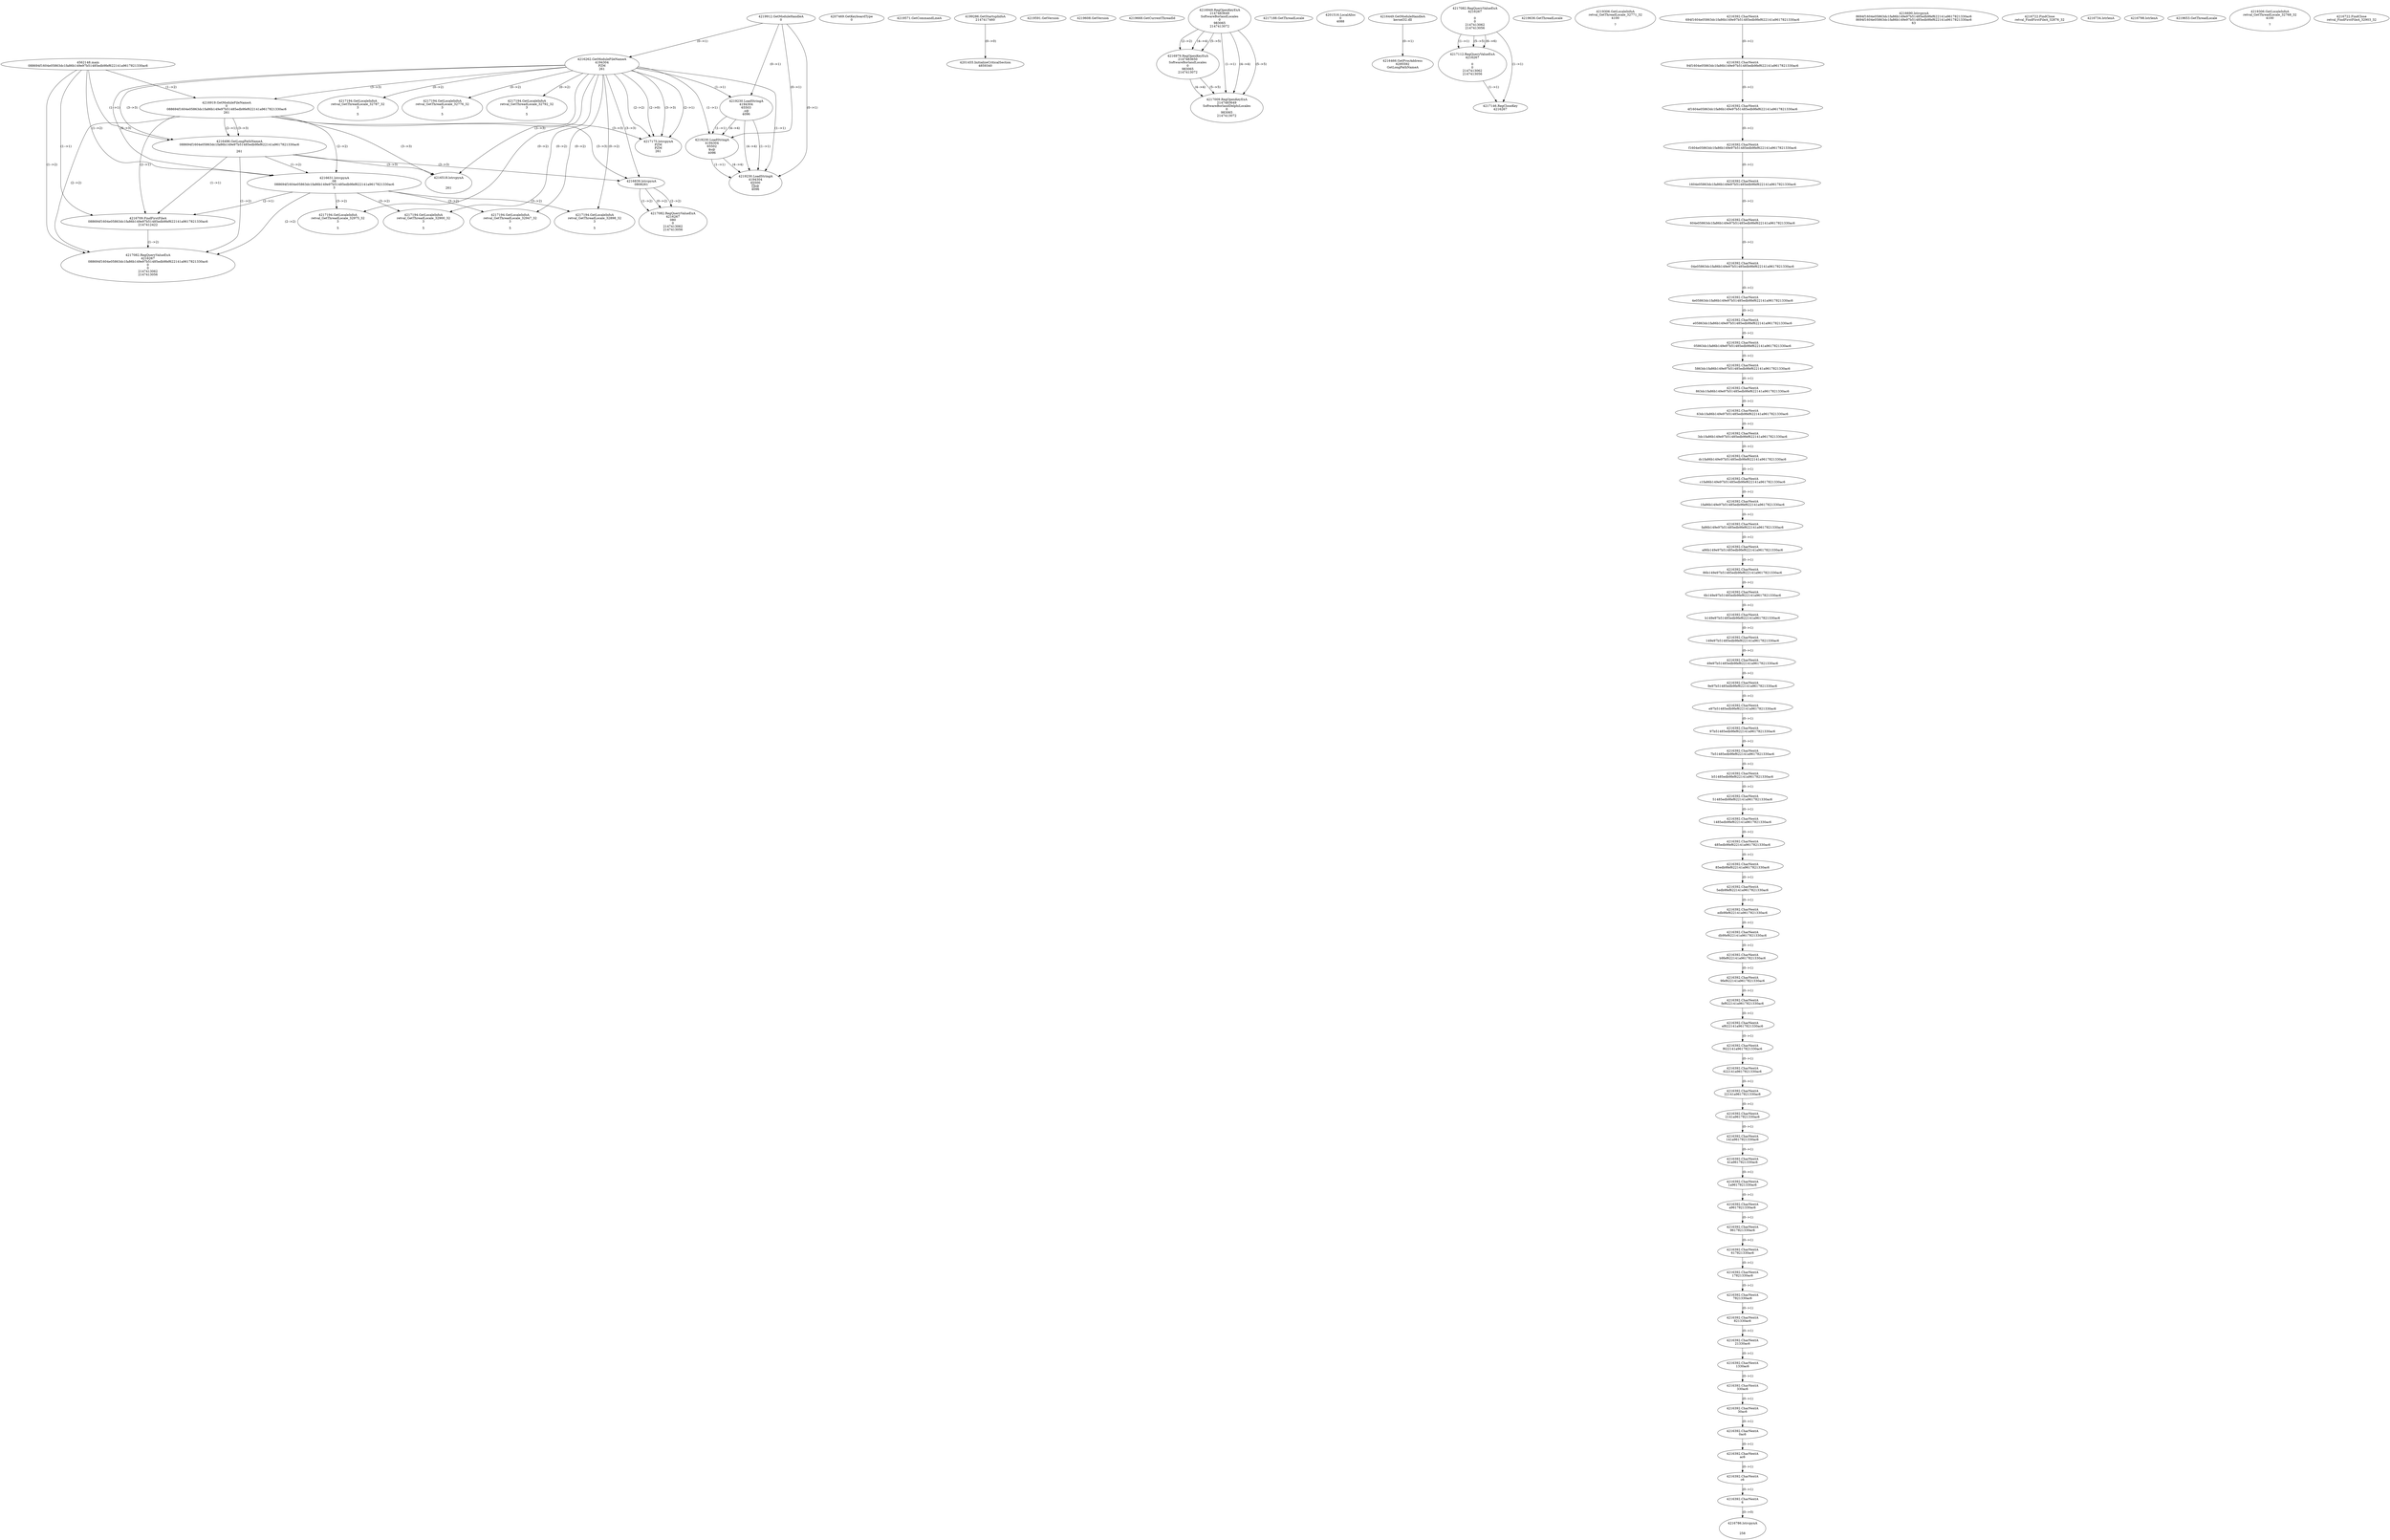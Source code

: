 // Global SCDG with merge call
digraph {
	0 [label="4562148.main
088694f1604e05863dc1fa86b149e97b51485edb9fef622141a9617821330ac6"]
	1 [label="4219912.GetModuleHandleA
0"]
	2 [label="4207469.GetKeyboardType
0"]
	3 [label="4219571.GetCommandLineA
"]
	4 [label="4199286.GetStartupInfoA
2147417460"]
	5 [label="4219591.GetVersion
"]
	6 [label="4219608.GetVersion
"]
	7 [label="4219668.GetCurrentThreadId
"]
	8 [label="4216262.GetModuleFileNameA
4194304
PZM
261"]
	1 -> 8 [label="(0-->1)"]
	9 [label="4216919.GetModuleFileNameA
0
088694f1604e05863dc1fa86b149e97b51485edb9fef622141a9617821330ac6
261"]
	0 -> 9 [label="(1-->2)"]
	8 -> 9 [label="(3-->3)"]
	10 [label="4216949.RegOpenKeyExA
2147483649
Software\Borland\Locales
0
983065
2147413072"]
	11 [label="4216979.RegOpenKeyExA
2147483650
Software\Borland\Locales
0
983065
2147413072"]
	10 -> 11 [label="(2-->2)"]
	10 -> 11 [label="(4-->4)"]
	10 -> 11 [label="(5-->5)"]
	12 [label="4217009.RegOpenKeyExA
2147483649
Software\Borland\Delphi\Locales
0
983065
2147413072"]
	10 -> 12 [label="(1-->1)"]
	10 -> 12 [label="(4-->4)"]
	11 -> 12 [label="(4-->4)"]
	10 -> 12 [label="(5-->5)"]
	11 -> 12 [label="(5-->5)"]
	13 [label="4217175.lstrcpynA
PZM
PZM
261"]
	8 -> 13 [label="(2-->1)"]
	8 -> 13 [label="(2-->2)"]
	8 -> 13 [label="(3-->3)"]
	9 -> 13 [label="(3-->3)"]
	8 -> 13 [label="(2-->0)"]
	14 [label="4217188.GetThreadLocale
"]
	15 [label="4217194.GetLocaleInfoA
retval_GetThreadLocale_32776_32
3

5"]
	8 -> 15 [label="(0-->2)"]
	16 [label="4219230.LoadStringA
4194304
65503
,s@
4096"]
	1 -> 16 [label="(0-->1)"]
	8 -> 16 [label="(1-->1)"]
	17 [label="4201455.InitializeCriticalSection
4859340"]
	4 -> 17 [label="(0-->0)"]
	18 [label="4201516.LocalAlloc
0
4088"]
	19 [label="4216449.GetModuleHandleA
kernel32.dll"]
	20 [label="4216466.GetProcAddress
6295592
GetLongPathNameA"]
	19 -> 20 [label="(0-->1)"]
	21 [label="4216496.GetLongPathNameA
088694f1604e05863dc1fa86b149e97b51485edb9fef622141a9617821330ac6

261"]
	0 -> 21 [label="(1-->1)"]
	9 -> 21 [label="(2-->1)"]
	8 -> 21 [label="(3-->3)"]
	9 -> 21 [label="(3-->3)"]
	22 [label="4216518.lstrcpynA


261"]
	8 -> 22 [label="(3-->3)"]
	9 -> 22 [label="(3-->3)"]
	21 -> 22 [label="(3-->3)"]
	23 [label="4217082.RegQueryValueExA
4216267

0
0
2147413062
2147413056"]
	24 [label="4217112.RegQueryValueExA
4216267

0
0
2147413062
2147413056"]
	23 -> 24 [label="(1-->1)"]
	23 -> 24 [label="(5-->5)"]
	23 -> 24 [label="(6-->6)"]
	25 [label="4217146.RegCloseKey
4216267"]
	23 -> 25 [label="(1-->1)"]
	24 -> 25 [label="(1-->1)"]
	26 [label="4217194.GetLocaleInfoA
retval_GetThreadLocale_32792_32
3

5"]
	8 -> 26 [label="(0-->2)"]
	27 [label="4219636.GetThreadLocale
"]
	28 [label="4219306.GetLocaleInfoA
retval_GetThreadLocale_32771_32
4100

7"]
	29 [label="4216631.lstrcpynA
08
088694f1604e05863dc1fa86b149e97b51485edb9fef622141a9617821330ac6
3"]
	0 -> 29 [label="(1-->2)"]
	9 -> 29 [label="(2-->2)"]
	21 -> 29 [label="(1-->2)"]
	8 -> 29 [label="(0-->3)"]
	30 [label="4216392.CharNextA
694f1604e05863dc1fa86b149e97b51485edb9fef622141a9617821330ac6"]
	31 [label="4216392.CharNextA
94f1604e05863dc1fa86b149e97b51485edb9fef622141a9617821330ac6"]
	30 -> 31 [label="(0-->1)"]
	32 [label="4216392.CharNextA
4f1604e05863dc1fa86b149e97b51485edb9fef622141a9617821330ac6"]
	31 -> 32 [label="(0-->1)"]
	33 [label="4216392.CharNextA
f1604e05863dc1fa86b149e97b51485edb9fef622141a9617821330ac6"]
	32 -> 33 [label="(0-->1)"]
	34 [label="4216392.CharNextA
1604e05863dc1fa86b149e97b51485edb9fef622141a9617821330ac6"]
	33 -> 34 [label="(0-->1)"]
	35 [label="4216392.CharNextA
604e05863dc1fa86b149e97b51485edb9fef622141a9617821330ac6"]
	34 -> 35 [label="(0-->1)"]
	36 [label="4216392.CharNextA
04e05863dc1fa86b149e97b51485edb9fef622141a9617821330ac6"]
	35 -> 36 [label="(0-->1)"]
	37 [label="4216392.CharNextA
4e05863dc1fa86b149e97b51485edb9fef622141a9617821330ac6"]
	36 -> 37 [label="(0-->1)"]
	38 [label="4216392.CharNextA
e05863dc1fa86b149e97b51485edb9fef622141a9617821330ac6"]
	37 -> 38 [label="(0-->1)"]
	39 [label="4216392.CharNextA
05863dc1fa86b149e97b51485edb9fef622141a9617821330ac6"]
	38 -> 39 [label="(0-->1)"]
	40 [label="4216392.CharNextA
5863dc1fa86b149e97b51485edb9fef622141a9617821330ac6"]
	39 -> 40 [label="(0-->1)"]
	41 [label="4216392.CharNextA
863dc1fa86b149e97b51485edb9fef622141a9617821330ac6"]
	40 -> 41 [label="(0-->1)"]
	42 [label="4216392.CharNextA
63dc1fa86b149e97b51485edb9fef622141a9617821330ac6"]
	41 -> 42 [label="(0-->1)"]
	43 [label="4216392.CharNextA
3dc1fa86b149e97b51485edb9fef622141a9617821330ac6"]
	42 -> 43 [label="(0-->1)"]
	44 [label="4216392.CharNextA
dc1fa86b149e97b51485edb9fef622141a9617821330ac6"]
	43 -> 44 [label="(0-->1)"]
	45 [label="4216392.CharNextA
c1fa86b149e97b51485edb9fef622141a9617821330ac6"]
	44 -> 45 [label="(0-->1)"]
	46 [label="4216392.CharNextA
1fa86b149e97b51485edb9fef622141a9617821330ac6"]
	45 -> 46 [label="(0-->1)"]
	47 [label="4216392.CharNextA
fa86b149e97b51485edb9fef622141a9617821330ac6"]
	46 -> 47 [label="(0-->1)"]
	48 [label="4216392.CharNextA
a86b149e97b51485edb9fef622141a9617821330ac6"]
	47 -> 48 [label="(0-->1)"]
	49 [label="4216392.CharNextA
86b149e97b51485edb9fef622141a9617821330ac6"]
	48 -> 49 [label="(0-->1)"]
	50 [label="4216392.CharNextA
6b149e97b51485edb9fef622141a9617821330ac6"]
	49 -> 50 [label="(0-->1)"]
	51 [label="4216392.CharNextA
b149e97b51485edb9fef622141a9617821330ac6"]
	50 -> 51 [label="(0-->1)"]
	52 [label="4216392.CharNextA
149e97b51485edb9fef622141a9617821330ac6"]
	51 -> 52 [label="(0-->1)"]
	53 [label="4216392.CharNextA
49e97b51485edb9fef622141a9617821330ac6"]
	52 -> 53 [label="(0-->1)"]
	54 [label="4216392.CharNextA
9e97b51485edb9fef622141a9617821330ac6"]
	53 -> 54 [label="(0-->1)"]
	55 [label="4216392.CharNextA
e97b51485edb9fef622141a9617821330ac6"]
	54 -> 55 [label="(0-->1)"]
	56 [label="4216392.CharNextA
97b51485edb9fef622141a9617821330ac6"]
	55 -> 56 [label="(0-->1)"]
	57 [label="4216392.CharNextA
7b51485edb9fef622141a9617821330ac6"]
	56 -> 57 [label="(0-->1)"]
	58 [label="4216392.CharNextA
b51485edb9fef622141a9617821330ac6"]
	57 -> 58 [label="(0-->1)"]
	59 [label="4216392.CharNextA
51485edb9fef622141a9617821330ac6"]
	58 -> 59 [label="(0-->1)"]
	60 [label="4216392.CharNextA
1485edb9fef622141a9617821330ac6"]
	59 -> 60 [label="(0-->1)"]
	61 [label="4216392.CharNextA
485edb9fef622141a9617821330ac6"]
	60 -> 61 [label="(0-->1)"]
	62 [label="4216392.CharNextA
85edb9fef622141a9617821330ac6"]
	61 -> 62 [label="(0-->1)"]
	63 [label="4216392.CharNextA
5edb9fef622141a9617821330ac6"]
	62 -> 63 [label="(0-->1)"]
	64 [label="4216392.CharNextA
edb9fef622141a9617821330ac6"]
	63 -> 64 [label="(0-->1)"]
	65 [label="4216392.CharNextA
db9fef622141a9617821330ac6"]
	64 -> 65 [label="(0-->1)"]
	66 [label="4216392.CharNextA
b9fef622141a9617821330ac6"]
	65 -> 66 [label="(0-->1)"]
	67 [label="4216392.CharNextA
9fef622141a9617821330ac6"]
	66 -> 67 [label="(0-->1)"]
	68 [label="4216392.CharNextA
fef622141a9617821330ac6"]
	67 -> 68 [label="(0-->1)"]
	69 [label="4216392.CharNextA
ef622141a9617821330ac6"]
	68 -> 69 [label="(0-->1)"]
	70 [label="4216392.CharNextA
f622141a9617821330ac6"]
	69 -> 70 [label="(0-->1)"]
	71 [label="4216392.CharNextA
622141a9617821330ac6"]
	70 -> 71 [label="(0-->1)"]
	72 [label="4216392.CharNextA
22141a9617821330ac6"]
	71 -> 72 [label="(0-->1)"]
	73 [label="4216392.CharNextA
2141a9617821330ac6"]
	72 -> 73 [label="(0-->1)"]
	74 [label="4216392.CharNextA
141a9617821330ac6"]
	73 -> 74 [label="(0-->1)"]
	75 [label="4216392.CharNextA
41a9617821330ac6"]
	74 -> 75 [label="(0-->1)"]
	76 [label="4216392.CharNextA
1a9617821330ac6"]
	75 -> 76 [label="(0-->1)"]
	77 [label="4216392.CharNextA
a9617821330ac6"]
	76 -> 77 [label="(0-->1)"]
	78 [label="4216392.CharNextA
9617821330ac6"]
	77 -> 78 [label="(0-->1)"]
	79 [label="4216392.CharNextA
617821330ac6"]
	78 -> 79 [label="(0-->1)"]
	80 [label="4216392.CharNextA
17821330ac6"]
	79 -> 80 [label="(0-->1)"]
	81 [label="4216392.CharNextA
7821330ac6"]
	80 -> 81 [label="(0-->1)"]
	82 [label="4216392.CharNextA
821330ac6"]
	81 -> 82 [label="(0-->1)"]
	83 [label="4216392.CharNextA
21330ac6"]
	82 -> 83 [label="(0-->1)"]
	84 [label="4216392.CharNextA
1330ac6"]
	83 -> 84 [label="(0-->1)"]
	85 [label="4216392.CharNextA
330ac6"]
	84 -> 85 [label="(0-->1)"]
	86 [label="4216392.CharNextA
30ac6"]
	85 -> 86 [label="(0-->1)"]
	87 [label="4216392.CharNextA
0ac6"]
	86 -> 87 [label="(0-->1)"]
	88 [label="4216392.CharNextA
ac6"]
	87 -> 88 [label="(0-->1)"]
	89 [label="4216392.CharNextA
c6"]
	88 -> 89 [label="(0-->1)"]
	90 [label="4216392.CharNextA
6"]
	89 -> 90 [label="(0-->1)"]
	91 [label="4216690.lstrcpynA
8694f1604e05863dc1fa86b149e97b51485edb9fef622141a9617821330ac6
8694f1604e05863dc1fa86b149e97b51485edb9fef622141a9617821330ac6
63"]
	92 [label="4216709.FindFirstFileA
088694f1604e05863dc1fa86b149e97b51485edb9fef622141a9617821330ac6
2147412422"]
	0 -> 92 [label="(1-->1)"]
	9 -> 92 [label="(2-->1)"]
	21 -> 92 [label="(1-->1)"]
	29 -> 92 [label="(2-->1)"]
	93 [label="4216722.FindClose
retval_FindFirstFileA_32876_32"]
	94 [label="4216734.lstrlenA
"]
	95 [label="4216786.lstrcpynA


258"]
	90 -> 95 [label="(0-->0)"]
	96 [label="4216798.lstrlenA
"]
	97 [label="4216839.lstrcpynA
08\
08\
261"]
	8 -> 97 [label="(3-->3)"]
	9 -> 97 [label="(3-->3)"]
	21 -> 97 [label="(3-->3)"]
	98 [label="4217082.RegQueryValueExA
4216267
08\
0
0
2147413062
2147413056"]
	97 -> 98 [label="(1-->2)"]
	97 -> 98 [label="(2-->2)"]
	97 -> 98 [label="(0-->2)"]
	99 [label="4217194.GetLocaleInfoA
retval_GetThreadLocale_32898_32
3

5"]
	8 -> 99 [label="(0-->2)"]
	29 -> 99 [label="(3-->2)"]
	100 [label="4219653.GetThreadLocale
"]
	101 [label="4219306.GetLocaleInfoA
retval_GetThreadLocale_32768_32
4100

7"]
	102 [label="4217082.RegQueryValueExA
4216267
088694f1604e05863dc1fa86b149e97b51485edb9fef622141a9617821330ac6
0
0
2147413062
2147413056"]
	0 -> 102 [label="(1-->2)"]
	9 -> 102 [label="(2-->2)"]
	21 -> 102 [label="(1-->2)"]
	29 -> 102 [label="(2-->2)"]
	92 -> 102 [label="(1-->2)"]
	103 [label="4217194.GetLocaleInfoA
retval_GetThreadLocale_32975_32
3

5"]
	8 -> 103 [label="(0-->2)"]
	29 -> 103 [label="(3-->2)"]
	104 [label="4217194.GetLocaleInfoA
retval_GetThreadLocale_32900_32
3

5"]
	8 -> 104 [label="(0-->2)"]
	29 -> 104 [label="(3-->2)"]
	105 [label="4219230.LoadStringA
4194304
65502
$s@
4096"]
	1 -> 105 [label="(0-->1)"]
	8 -> 105 [label="(1-->1)"]
	16 -> 105 [label="(1-->1)"]
	16 -> 105 [label="(4-->4)"]
	106 [label="4219230.LoadStringA
4194304
65500
s@
4096"]
	1 -> 106 [label="(0-->1)"]
	8 -> 106 [label="(1-->1)"]
	16 -> 106 [label="(1-->1)"]
	105 -> 106 [label="(1-->1)"]
	16 -> 106 [label="(4-->4)"]
	105 -> 106 [label="(4-->4)"]
	107 [label="4217194.GetLocaleInfoA
retval_GetThreadLocale_32787_32
3

5"]
	8 -> 107 [label="(0-->2)"]
	108 [label="4216722.FindClose
retval_FindFirstFileA_32903_32"]
	109 [label="4217194.GetLocaleInfoA
retval_GetThreadLocale_32947_32
3

5"]
	8 -> 109 [label="(0-->2)"]
	29 -> 109 [label="(3-->2)"]
}
